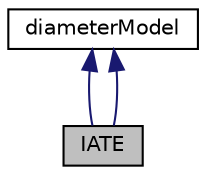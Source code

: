 digraph "IATE"
{
  bgcolor="transparent";
  edge [fontname="Helvetica",fontsize="10",labelfontname="Helvetica",labelfontsize="10"];
  node [fontname="Helvetica",fontsize="10",shape=record];
  Node0 [label="IATE",height=0.2,width=0.4,color="black", fillcolor="grey75", style="filled", fontcolor="black"];
  Node1 -> Node0 [dir="back",color="midnightblue",fontsize="10",style="solid",fontname="Helvetica"];
  Node1 [label="diameterModel",height=0.2,width=0.4,color="black",URL="$a33137.html",tooltip="Abstract base-class for dispersed-phase particle diameter models. "];
  Node1 -> Node0 [dir="back",color="midnightblue",fontsize="10",style="solid",fontname="Helvetica"];
}
